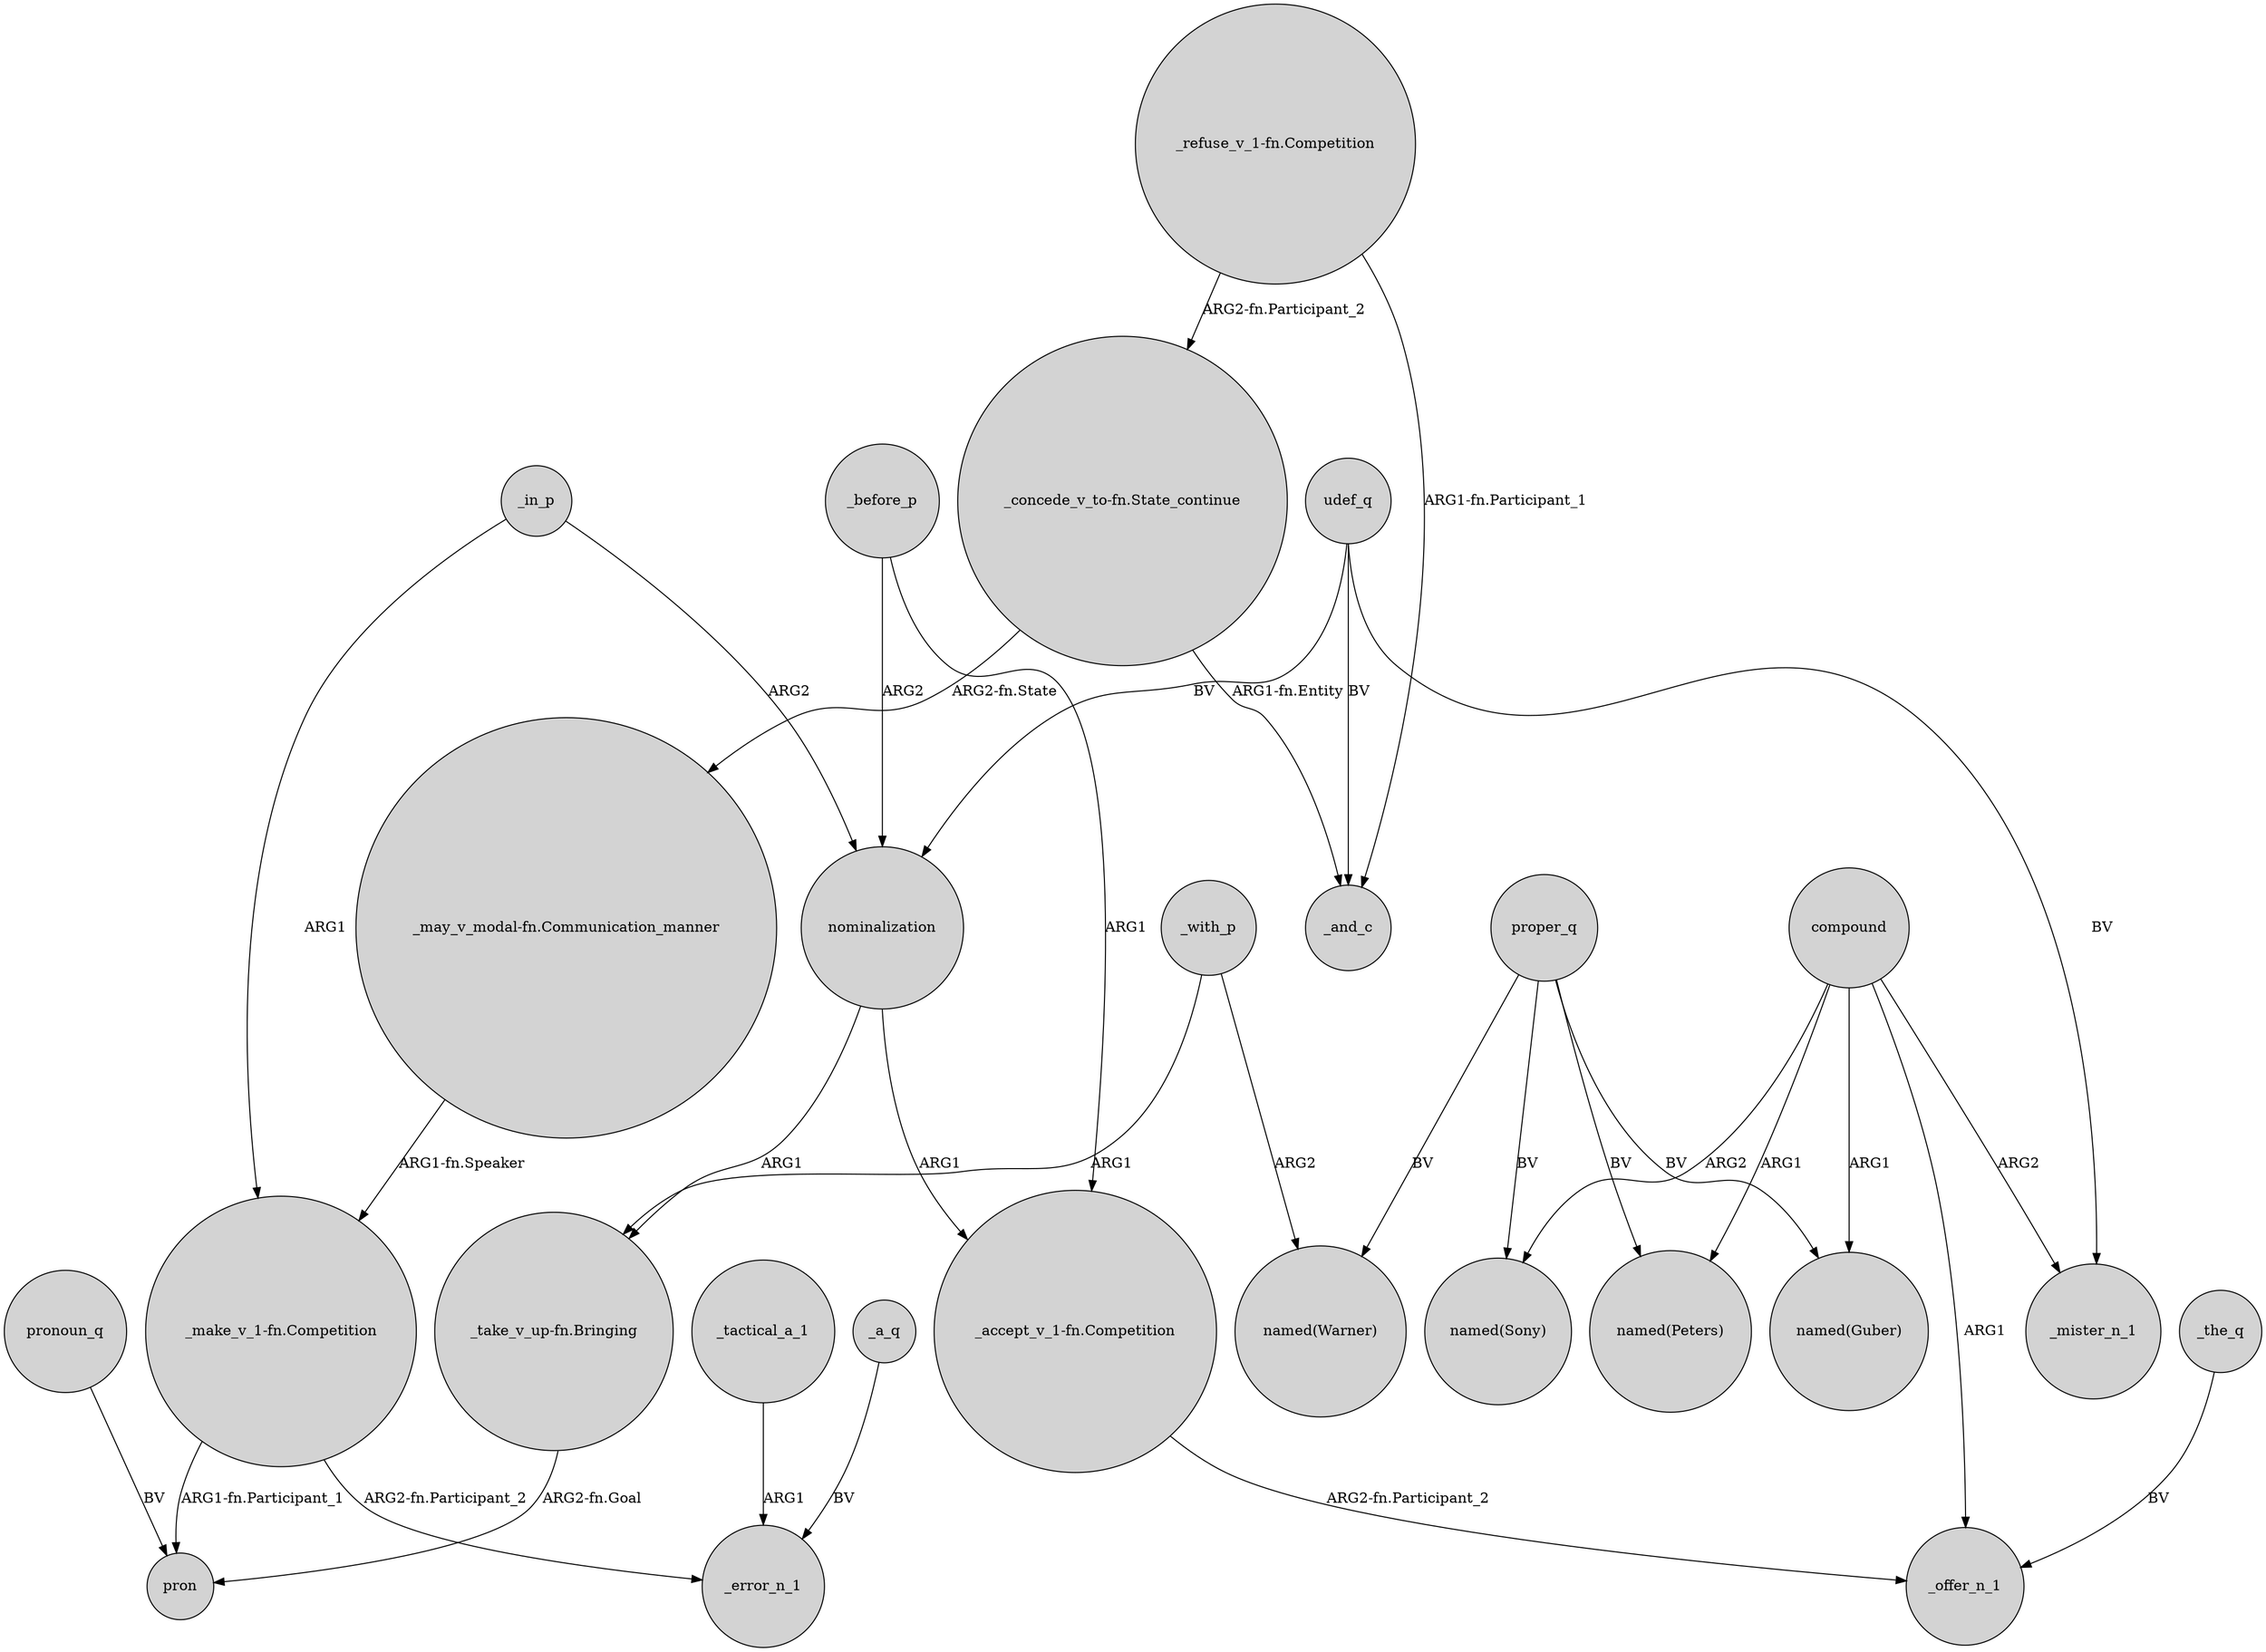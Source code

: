 digraph {
	node [shape=circle style=filled]
	"_take_v_up-fn.Bringing" -> pron [label="ARG2-fn.Goal"]
	compound -> _mister_n_1 [label=ARG2]
	compound -> "named(Peters)" [label=ARG1]
	_before_p -> nominalization [label=ARG2]
	"_concede_v_to-fn.State_continue" -> "_may_v_modal-fn.Communication_manner" [label="ARG2-fn.State"]
	udef_q -> nominalization [label=BV]
	proper_q -> "named(Peters)" [label=BV]
	nominalization -> "_take_v_up-fn.Bringing" [label=ARG1]
	"_may_v_modal-fn.Communication_manner" -> "_make_v_1-fn.Competition" [label="ARG1-fn.Speaker"]
	udef_q -> _and_c [label=BV]
	udef_q -> _mister_n_1 [label=BV]
	compound -> _offer_n_1 [label=ARG1]
	proper_q -> "named(Sony)" [label=BV]
	pronoun_q -> pron [label=BV]
	_a_q -> _error_n_1 [label=BV]
	"_make_v_1-fn.Competition" -> _error_n_1 [label="ARG2-fn.Participant_2"]
	"_make_v_1-fn.Competition" -> pron [label="ARG1-fn.Participant_1"]
	"_concede_v_to-fn.State_continue" -> _and_c [label="ARG1-fn.Entity"]
	"_refuse_v_1-fn.Competition" -> "_concede_v_to-fn.State_continue" [label="ARG2-fn.Participant_2"]
	"_accept_v_1-fn.Competition" -> _offer_n_1 [label="ARG2-fn.Participant_2"]
	nominalization -> "_accept_v_1-fn.Competition" [label=ARG1]
	_the_q -> _offer_n_1 [label=BV]
	proper_q -> "named(Guber)" [label=BV]
	proper_q -> "named(Warner)" [label=BV]
	"_refuse_v_1-fn.Competition" -> _and_c [label="ARG1-fn.Participant_1"]
	_with_p -> "_take_v_up-fn.Bringing" [label=ARG1]
	_before_p -> "_accept_v_1-fn.Competition" [label=ARG1]
	compound -> "named(Sony)" [label=ARG2]
	_tactical_a_1 -> _error_n_1 [label=ARG1]
	_in_p -> nominalization [label=ARG2]
	_with_p -> "named(Warner)" [label=ARG2]
	_in_p -> "_make_v_1-fn.Competition" [label=ARG1]
	compound -> "named(Guber)" [label=ARG1]
}
